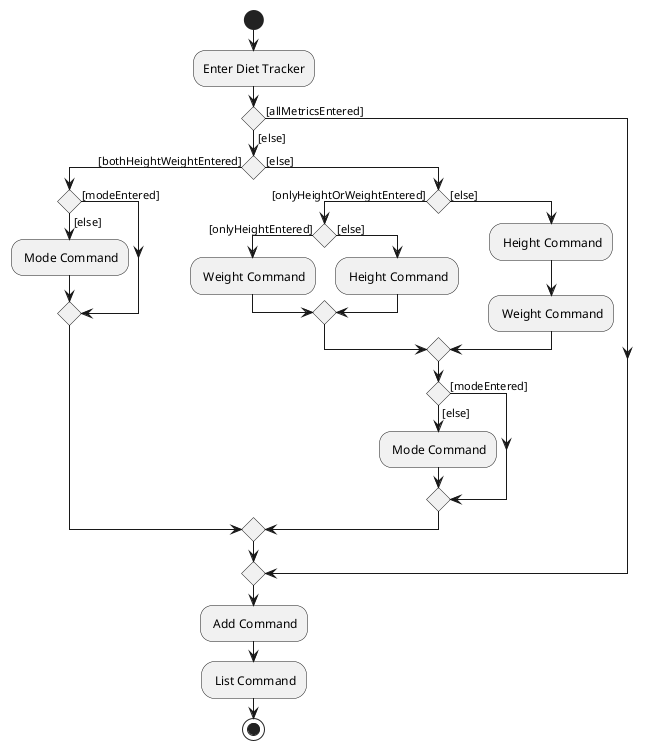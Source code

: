 @startuml
/' @author @akhilvuputuri @jarrod-bob'/

start

:Enter Diet Tracker;



if () then ([allMetricsEntered])

else ([else])
    if () then ([bothHeightWeightEntered])
        if () then ([modeEntered])

        else ([else])
            : Mode Command;
        endif
    else ([else])
        if () then ([onlyHeightOrWeightEntered])
            if () then ([onlyHeightEntered])
                : Weight Command;
            else ([else])
                : Height Command;
            endif
        else ([else])
            : Height Command;
            : Weight Command;
        endif
        if () then ([modeEntered])

                else ([else])
                    : Mode Command;
                endif
    endif

endif


: Add Command;

: List Command;

stop
@enduml
